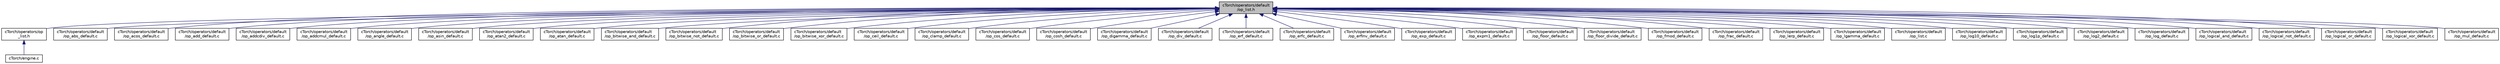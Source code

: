 digraph "cTorch/operators/default/op_list.h"
{
 // LATEX_PDF_SIZE
  edge [fontname="Helvetica",fontsize="10",labelfontname="Helvetica",labelfontsize="10"];
  node [fontname="Helvetica",fontsize="10",shape=record];
  Node1 [label="cTorch/operators/default\l/op_list.h",height=0.2,width=0.4,color="black", fillcolor="grey75", style="filled", fontcolor="black",tooltip=" "];
  Node1 -> Node2 [dir="back",color="midnightblue",fontsize="10",style="solid"];
  Node2 [label="cTorch/operators/op\l_list.h",height=0.2,width=0.4,color="black", fillcolor="white", style="filled",URL="$op__list_8h.html",tooltip=" "];
  Node2 -> Node3 [dir="back",color="midnightblue",fontsize="10",style="solid"];
  Node3 [label="cTorch/engine.c",height=0.2,width=0.4,color="black", fillcolor="white", style="filled",URL="$engine_8c.html",tooltip=" "];
  Node1 -> Node4 [dir="back",color="midnightblue",fontsize="10",style="solid"];
  Node4 [label="cTorch/operators/default\l/op_abs_default.c",height=0.2,width=0.4,color="black", fillcolor="white", style="filled",URL="$op__abs__default_8c.html",tooltip=" "];
  Node1 -> Node5 [dir="back",color="midnightblue",fontsize="10",style="solid"];
  Node5 [label="cTorch/operators/default\l/op_acos_default.c",height=0.2,width=0.4,color="black", fillcolor="white", style="filled",URL="$op__acos__default_8c.html",tooltip=" "];
  Node1 -> Node6 [dir="back",color="midnightblue",fontsize="10",style="solid"];
  Node6 [label="cTorch/operators/default\l/op_add_default.c",height=0.2,width=0.4,color="black", fillcolor="white", style="filled",URL="$op__add__default_8c.html",tooltip=" "];
  Node1 -> Node7 [dir="back",color="midnightblue",fontsize="10",style="solid"];
  Node7 [label="cTorch/operators/default\l/op_addcdiv_default.c",height=0.2,width=0.4,color="black", fillcolor="white", style="filled",URL="$op__addcdiv__default_8c.html",tooltip=" "];
  Node1 -> Node8 [dir="back",color="midnightblue",fontsize="10",style="solid"];
  Node8 [label="cTorch/operators/default\l/op_addcmul_default.c",height=0.2,width=0.4,color="black", fillcolor="white", style="filled",URL="$op__addcmul__default_8c.html",tooltip=" "];
  Node1 -> Node9 [dir="back",color="midnightblue",fontsize="10",style="solid"];
  Node9 [label="cTorch/operators/default\l/op_angle_default.c",height=0.2,width=0.4,color="black", fillcolor="white", style="filled",URL="$op__angle__default_8c.html",tooltip=" "];
  Node1 -> Node10 [dir="back",color="midnightblue",fontsize="10",style="solid"];
  Node10 [label="cTorch/operators/default\l/op_asin_default.c",height=0.2,width=0.4,color="black", fillcolor="white", style="filled",URL="$op__asin__default_8c.html",tooltip=" "];
  Node1 -> Node11 [dir="back",color="midnightblue",fontsize="10",style="solid"];
  Node11 [label="cTorch/operators/default\l/op_atan2_default.c",height=0.2,width=0.4,color="black", fillcolor="white", style="filled",URL="$op__atan2__default_8c.html",tooltip=" "];
  Node1 -> Node12 [dir="back",color="midnightblue",fontsize="10",style="solid"];
  Node12 [label="cTorch/operators/default\l/op_atan_default.c",height=0.2,width=0.4,color="black", fillcolor="white", style="filled",URL="$op__atan__default_8c.html",tooltip=" "];
  Node1 -> Node13 [dir="back",color="midnightblue",fontsize="10",style="solid"];
  Node13 [label="cTorch/operators/default\l/op_bitwise_and_default.c",height=0.2,width=0.4,color="black", fillcolor="white", style="filled",URL="$op__bitwise__and__default_8c.html",tooltip=" "];
  Node1 -> Node14 [dir="back",color="midnightblue",fontsize="10",style="solid"];
  Node14 [label="cTorch/operators/default\l/op_bitwise_not_default.c",height=0.2,width=0.4,color="black", fillcolor="white", style="filled",URL="$op__bitwise__not__default_8c.html",tooltip=" "];
  Node1 -> Node15 [dir="back",color="midnightblue",fontsize="10",style="solid"];
  Node15 [label="cTorch/operators/default\l/op_bitwise_or_default.c",height=0.2,width=0.4,color="black", fillcolor="white", style="filled",URL="$op__bitwise__or__default_8c.html",tooltip=" "];
  Node1 -> Node16 [dir="back",color="midnightblue",fontsize="10",style="solid"];
  Node16 [label="cTorch/operators/default\l/op_bitwise_xor_default.c",height=0.2,width=0.4,color="black", fillcolor="white", style="filled",URL="$op__bitwise__xor__default_8c.html",tooltip=" "];
  Node1 -> Node17 [dir="back",color="midnightblue",fontsize="10",style="solid"];
  Node17 [label="cTorch/operators/default\l/op_ceil_default.c",height=0.2,width=0.4,color="black", fillcolor="white", style="filled",URL="$op__ceil__default_8c.html",tooltip=" "];
  Node1 -> Node18 [dir="back",color="midnightblue",fontsize="10",style="solid"];
  Node18 [label="cTorch/operators/default\l/op_clamp_default.c",height=0.2,width=0.4,color="black", fillcolor="white", style="filled",URL="$op__clamp__default_8c.html",tooltip=" "];
  Node1 -> Node19 [dir="back",color="midnightblue",fontsize="10",style="solid"];
  Node19 [label="cTorch/operators/default\l/op_cos_default.c",height=0.2,width=0.4,color="black", fillcolor="white", style="filled",URL="$op__cos__default_8c.html",tooltip=" "];
  Node1 -> Node20 [dir="back",color="midnightblue",fontsize="10",style="solid"];
  Node20 [label="cTorch/operators/default\l/op_cosh_default.c",height=0.2,width=0.4,color="black", fillcolor="white", style="filled",URL="$op__cosh__default_8c.html",tooltip=" "];
  Node1 -> Node21 [dir="back",color="midnightblue",fontsize="10",style="solid"];
  Node21 [label="cTorch/operators/default\l/op_digamma_default.c",height=0.2,width=0.4,color="black", fillcolor="white", style="filled",URL="$op__digamma__default_8c.html",tooltip=" "];
  Node1 -> Node22 [dir="back",color="midnightblue",fontsize="10",style="solid"];
  Node22 [label="cTorch/operators/default\l/op_div_default.c",height=0.2,width=0.4,color="black", fillcolor="white", style="filled",URL="$op__div__default_8c.html",tooltip=" "];
  Node1 -> Node23 [dir="back",color="midnightblue",fontsize="10",style="solid"];
  Node23 [label="cTorch/operators/default\l/op_erf_default.c",height=0.2,width=0.4,color="black", fillcolor="white", style="filled",URL="$op__erf__default_8c.html",tooltip=" "];
  Node1 -> Node24 [dir="back",color="midnightblue",fontsize="10",style="solid"];
  Node24 [label="cTorch/operators/default\l/op_erfc_default.c",height=0.2,width=0.4,color="black", fillcolor="white", style="filled",URL="$op__erfc__default_8c.html",tooltip=" "];
  Node1 -> Node25 [dir="back",color="midnightblue",fontsize="10",style="solid"];
  Node25 [label="cTorch/operators/default\l/op_erfinv_default.c",height=0.2,width=0.4,color="black", fillcolor="white", style="filled",URL="$op__erfinv__default_8c.html",tooltip=" "];
  Node1 -> Node26 [dir="back",color="midnightblue",fontsize="10",style="solid"];
  Node26 [label="cTorch/operators/default\l/op_exp_default.c",height=0.2,width=0.4,color="black", fillcolor="white", style="filled",URL="$op__exp__default_8c.html",tooltip=" "];
  Node1 -> Node27 [dir="back",color="midnightblue",fontsize="10",style="solid"];
  Node27 [label="cTorch/operators/default\l/op_expm1_default.c",height=0.2,width=0.4,color="black", fillcolor="white", style="filled",URL="$op__expm1__default_8c.html",tooltip=" "];
  Node1 -> Node28 [dir="back",color="midnightblue",fontsize="10",style="solid"];
  Node28 [label="cTorch/operators/default\l/op_floor_default.c",height=0.2,width=0.4,color="black", fillcolor="white", style="filled",URL="$op__floor__default_8c.html",tooltip=" "];
  Node1 -> Node29 [dir="back",color="midnightblue",fontsize="10",style="solid"];
  Node29 [label="cTorch/operators/default\l/op_floor_divide_default.c",height=0.2,width=0.4,color="black", fillcolor="white", style="filled",URL="$op__floor__divide__default_8c.html",tooltip=" "];
  Node1 -> Node30 [dir="back",color="midnightblue",fontsize="10",style="solid"];
  Node30 [label="cTorch/operators/default\l/op_fmod_default.c",height=0.2,width=0.4,color="black", fillcolor="white", style="filled",URL="$op__fmod__default_8c.html",tooltip=" "];
  Node1 -> Node31 [dir="back",color="midnightblue",fontsize="10",style="solid"];
  Node31 [label="cTorch/operators/default\l/op_frac_default.c",height=0.2,width=0.4,color="black", fillcolor="white", style="filled",URL="$op__frac__default_8c.html",tooltip=" "];
  Node1 -> Node32 [dir="back",color="midnightblue",fontsize="10",style="solid"];
  Node32 [label="cTorch/operators/default\l/op_lerp_default.c",height=0.2,width=0.4,color="black", fillcolor="white", style="filled",URL="$op__lerp__default_8c.html",tooltip=" "];
  Node1 -> Node33 [dir="back",color="midnightblue",fontsize="10",style="solid"];
  Node33 [label="cTorch/operators/default\l/op_lgamma_default.c",height=0.2,width=0.4,color="black", fillcolor="white", style="filled",URL="$op__lgamma__default_8c.html",tooltip=" "];
  Node1 -> Node34 [dir="back",color="midnightblue",fontsize="10",style="solid"];
  Node34 [label="cTorch/operators/default\l/op_list.c",height=0.2,width=0.4,color="black", fillcolor="white", style="filled",URL="$default_2op__list_8c.html",tooltip=" "];
  Node1 -> Node35 [dir="back",color="midnightblue",fontsize="10",style="solid"];
  Node35 [label="cTorch/operators/default\l/op_log10_default.c",height=0.2,width=0.4,color="black", fillcolor="white", style="filled",URL="$op__log10__default_8c.html",tooltip=" "];
  Node1 -> Node36 [dir="back",color="midnightblue",fontsize="10",style="solid"];
  Node36 [label="cTorch/operators/default\l/op_log1p_default.c",height=0.2,width=0.4,color="black", fillcolor="white", style="filled",URL="$op__log1p__default_8c.html",tooltip=" "];
  Node1 -> Node37 [dir="back",color="midnightblue",fontsize="10",style="solid"];
  Node37 [label="cTorch/operators/default\l/op_log2_default.c",height=0.2,width=0.4,color="black", fillcolor="white", style="filled",URL="$op__log2__default_8c.html",tooltip=" "];
  Node1 -> Node38 [dir="back",color="midnightblue",fontsize="10",style="solid"];
  Node38 [label="cTorch/operators/default\l/op_log_default.c",height=0.2,width=0.4,color="black", fillcolor="white", style="filled",URL="$op__log__default_8c.html",tooltip=" "];
  Node1 -> Node39 [dir="back",color="midnightblue",fontsize="10",style="solid"];
  Node39 [label="cTorch/operators/default\l/op_logical_and_default.c",height=0.2,width=0.4,color="black", fillcolor="white", style="filled",URL="$op__logical__and__default_8c.html",tooltip=" "];
  Node1 -> Node40 [dir="back",color="midnightblue",fontsize="10",style="solid"];
  Node40 [label="cTorch/operators/default\l/op_logical_not_default.c",height=0.2,width=0.4,color="black", fillcolor="white", style="filled",URL="$op__logical__not__default_8c.html",tooltip=" "];
  Node1 -> Node41 [dir="back",color="midnightblue",fontsize="10",style="solid"];
  Node41 [label="cTorch/operators/default\l/op_logical_or_default.c",height=0.2,width=0.4,color="black", fillcolor="white", style="filled",URL="$op__logical__or__default_8c.html",tooltip=" "];
  Node1 -> Node42 [dir="back",color="midnightblue",fontsize="10",style="solid"];
  Node42 [label="cTorch/operators/default\l/op_logical_xor_default.c",height=0.2,width=0.4,color="black", fillcolor="white", style="filled",URL="$op__logical__xor__default_8c.html",tooltip=" "];
  Node1 -> Node43 [dir="back",color="midnightblue",fontsize="10",style="solid"];
  Node43 [label="cTorch/operators/default\l/op_mul_default.c",height=0.2,width=0.4,color="black", fillcolor="white", style="filled",URL="$op__mul__default_8c.html",tooltip=" "];
}
